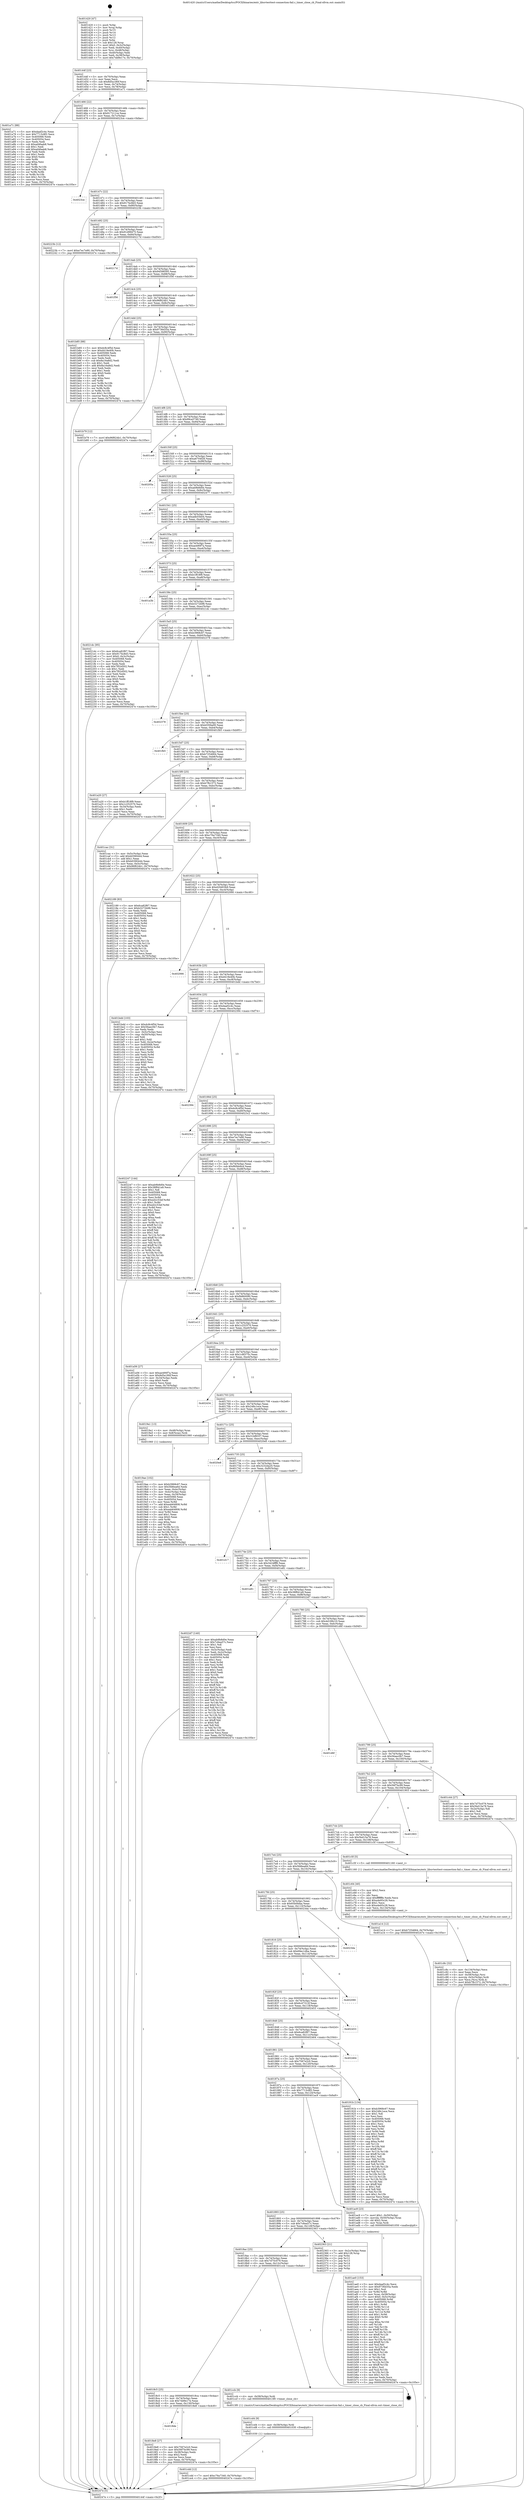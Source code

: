 digraph "0x401420" {
  label = "0x401420 (/mnt/c/Users/mathe/Desktop/tcc/POCII/binaries/extr_libuvtesttest-connection-fail.c_timer_close_cb_Final-ollvm.out::main(0))"
  labelloc = "t"
  node[shape=record]

  Entry [label="",width=0.3,height=0.3,shape=circle,fillcolor=black,style=filled]
  "0x40144f" [label="{
     0x40144f [23]\l
     | [instrs]\l
     &nbsp;&nbsp;0x40144f \<+3\>: mov -0x70(%rbp),%eax\l
     &nbsp;&nbsp;0x401452 \<+2\>: mov %eax,%ecx\l
     &nbsp;&nbsp;0x401454 \<+6\>: sub $0x8d5a180f,%ecx\l
     &nbsp;&nbsp;0x40145a \<+3\>: mov %eax,-0x74(%rbp)\l
     &nbsp;&nbsp;0x40145d \<+3\>: mov %ecx,-0x78(%rbp)\l
     &nbsp;&nbsp;0x401460 \<+6\>: je 0000000000401a71 \<main+0x651\>\l
  }"]
  "0x401a71" [label="{
     0x401a71 [88]\l
     | [instrs]\l
     &nbsp;&nbsp;0x401a71 \<+5\>: mov $0xdaaf2c4c,%eax\l
     &nbsp;&nbsp;0x401a76 \<+5\>: mov $0x7713c8f2,%ecx\l
     &nbsp;&nbsp;0x401a7b \<+7\>: mov 0x405068,%edx\l
     &nbsp;&nbsp;0x401a82 \<+7\>: mov 0x405054,%esi\l
     &nbsp;&nbsp;0x401a89 \<+2\>: mov %edx,%edi\l
     &nbsp;&nbsp;0x401a8b \<+6\>: sub $0xad4faab8,%edi\l
     &nbsp;&nbsp;0x401a91 \<+3\>: sub $0x1,%edi\l
     &nbsp;&nbsp;0x401a94 \<+6\>: add $0xad4faab8,%edi\l
     &nbsp;&nbsp;0x401a9a \<+3\>: imul %edi,%edx\l
     &nbsp;&nbsp;0x401a9d \<+3\>: and $0x1,%edx\l
     &nbsp;&nbsp;0x401aa0 \<+3\>: cmp $0x0,%edx\l
     &nbsp;&nbsp;0x401aa3 \<+4\>: sete %r8b\l
     &nbsp;&nbsp;0x401aa7 \<+3\>: cmp $0xa,%esi\l
     &nbsp;&nbsp;0x401aaa \<+4\>: setl %r9b\l
     &nbsp;&nbsp;0x401aae \<+3\>: mov %r8b,%r10b\l
     &nbsp;&nbsp;0x401ab1 \<+3\>: and %r9b,%r10b\l
     &nbsp;&nbsp;0x401ab4 \<+3\>: xor %r9b,%r8b\l
     &nbsp;&nbsp;0x401ab7 \<+3\>: or %r8b,%r10b\l
     &nbsp;&nbsp;0x401aba \<+4\>: test $0x1,%r10b\l
     &nbsp;&nbsp;0x401abe \<+3\>: cmovne %ecx,%eax\l
     &nbsp;&nbsp;0x401ac1 \<+3\>: mov %eax,-0x70(%rbp)\l
     &nbsp;&nbsp;0x401ac4 \<+5\>: jmp 000000000040247e \<main+0x105e\>\l
  }"]
  "0x401466" [label="{
     0x401466 [22]\l
     | [instrs]\l
     &nbsp;&nbsp;0x401466 \<+5\>: jmp 000000000040146b \<main+0x4b\>\l
     &nbsp;&nbsp;0x40146b \<+3\>: mov -0x74(%rbp),%eax\l
     &nbsp;&nbsp;0x40146e \<+5\>: sub $0x917211ce,%eax\l
     &nbsp;&nbsp;0x401473 \<+3\>: mov %eax,-0x7c(%rbp)\l
     &nbsp;&nbsp;0x401476 \<+6\>: je 00000000004023ce \<main+0xfae\>\l
  }"]
  Exit [label="",width=0.3,height=0.3,shape=circle,fillcolor=black,style=filled,peripheries=2]
  "0x4023ce" [label="{
     0x4023ce\l
  }", style=dashed]
  "0x40147c" [label="{
     0x40147c [22]\l
     | [instrs]\l
     &nbsp;&nbsp;0x40147c \<+5\>: jmp 0000000000401481 \<main+0x61\>\l
     &nbsp;&nbsp;0x401481 \<+3\>: mov -0x74(%rbp),%eax\l
     &nbsp;&nbsp;0x401484 \<+5\>: sub $0x917bc8d3,%eax\l
     &nbsp;&nbsp;0x401489 \<+3\>: mov %eax,-0x80(%rbp)\l
     &nbsp;&nbsp;0x40148c \<+6\>: je 000000000040223b \<main+0xe1b\>\l
  }"]
  "0x401cdd" [label="{
     0x401cdd [12]\l
     | [instrs]\l
     &nbsp;&nbsp;0x401cdd \<+7\>: movl $0xc76a7340,-0x70(%rbp)\l
     &nbsp;&nbsp;0x401ce4 \<+5\>: jmp 000000000040247e \<main+0x105e\>\l
  }"]
  "0x40223b" [label="{
     0x40223b [12]\l
     | [instrs]\l
     &nbsp;&nbsp;0x40223b \<+7\>: movl $0xe7ec7e90,-0x70(%rbp)\l
     &nbsp;&nbsp;0x402242 \<+5\>: jmp 000000000040247e \<main+0x105e\>\l
  }"]
  "0x401492" [label="{
     0x401492 [25]\l
     | [instrs]\l
     &nbsp;&nbsp;0x401492 \<+5\>: jmp 0000000000401497 \<main+0x77\>\l
     &nbsp;&nbsp;0x401497 \<+3\>: mov -0x74(%rbp),%eax\l
     &nbsp;&nbsp;0x40149a \<+5\>: sub $0x91d99475,%eax\l
     &nbsp;&nbsp;0x40149f \<+6\>: mov %eax,-0x84(%rbp)\l
     &nbsp;&nbsp;0x4014a5 \<+6\>: je 000000000040217d \<main+0xd5d\>\l
  }"]
  "0x401cd4" [label="{
     0x401cd4 [9]\l
     | [instrs]\l
     &nbsp;&nbsp;0x401cd4 \<+4\>: mov -0x58(%rbp),%rdi\l
     &nbsp;&nbsp;0x401cd8 \<+5\>: call 0000000000401030 \<free@plt\>\l
     | [calls]\l
     &nbsp;&nbsp;0x401030 \{1\} (unknown)\l
  }"]
  "0x40217d" [label="{
     0x40217d\l
  }", style=dashed]
  "0x4014ab" [label="{
     0x4014ab [25]\l
     | [instrs]\l
     &nbsp;&nbsp;0x4014ab \<+5\>: jmp 00000000004014b0 \<main+0x90\>\l
     &nbsp;&nbsp;0x4014b0 \<+3\>: mov -0x74(%rbp),%eax\l
     &nbsp;&nbsp;0x4014b3 \<+5\>: sub $0x94598595,%eax\l
     &nbsp;&nbsp;0x4014b8 \<+6\>: mov %eax,-0x88(%rbp)\l
     &nbsp;&nbsp;0x4014be \<+6\>: je 0000000000401f56 \<main+0xb36\>\l
  }"]
  "0x401c8c" [label="{
     0x401c8c [32]\l
     | [instrs]\l
     &nbsp;&nbsp;0x401c8c \<+6\>: mov -0x134(%rbp),%ecx\l
     &nbsp;&nbsp;0x401c92 \<+3\>: imul %eax,%ecx\l
     &nbsp;&nbsp;0x401c95 \<+4\>: mov -0x58(%rbp),%rsi\l
     &nbsp;&nbsp;0x401c99 \<+4\>: movslq -0x5c(%rbp),%rdi\l
     &nbsp;&nbsp;0x401c9d \<+3\>: mov %ecx,(%rsi,%rdi,4)\l
     &nbsp;&nbsp;0x401ca0 \<+7\>: movl $0xb7fb1572,-0x70(%rbp)\l
     &nbsp;&nbsp;0x401ca7 \<+5\>: jmp 000000000040247e \<main+0x105e\>\l
  }"]
  "0x401f56" [label="{
     0x401f56\l
  }", style=dashed]
  "0x4014c4" [label="{
     0x4014c4 [25]\l
     | [instrs]\l
     &nbsp;&nbsp;0x4014c4 \<+5\>: jmp 00000000004014c9 \<main+0xa9\>\l
     &nbsp;&nbsp;0x4014c9 \<+3\>: mov -0x74(%rbp),%eax\l
     &nbsp;&nbsp;0x4014cc \<+5\>: sub $0x96f624b1,%eax\l
     &nbsp;&nbsp;0x4014d1 \<+6\>: mov %eax,-0x8c(%rbp)\l
     &nbsp;&nbsp;0x4014d7 \<+6\>: je 0000000000401b85 \<main+0x765\>\l
  }"]
  "0x401c64" [label="{
     0x401c64 [40]\l
     | [instrs]\l
     &nbsp;&nbsp;0x401c64 \<+5\>: mov $0x2,%ecx\l
     &nbsp;&nbsp;0x401c69 \<+1\>: cltd\l
     &nbsp;&nbsp;0x401c6a \<+2\>: idiv %ecx\l
     &nbsp;&nbsp;0x401c6c \<+6\>: imul $0xfffffffe,%edx,%ecx\l
     &nbsp;&nbsp;0x401c72 \<+6\>: add $0xa4e93c28,%ecx\l
     &nbsp;&nbsp;0x401c78 \<+3\>: add $0x1,%ecx\l
     &nbsp;&nbsp;0x401c7b \<+6\>: sub $0xa4e93c28,%ecx\l
     &nbsp;&nbsp;0x401c81 \<+6\>: mov %ecx,-0x134(%rbp)\l
     &nbsp;&nbsp;0x401c87 \<+5\>: call 0000000000401160 \<next_i\>\l
     | [calls]\l
     &nbsp;&nbsp;0x401160 \{1\} (/mnt/c/Users/mathe/Desktop/tcc/POCII/binaries/extr_libuvtesttest-connection-fail.c_timer_close_cb_Final-ollvm.out::next_i)\l
  }"]
  "0x401b85" [label="{
     0x401b85 [88]\l
     | [instrs]\l
     &nbsp;&nbsp;0x401b85 \<+5\>: mov $0xdc8c4f5d,%eax\l
     &nbsp;&nbsp;0x401b8a \<+5\>: mov $0xd419e40b,%ecx\l
     &nbsp;&nbsp;0x401b8f \<+7\>: mov 0x405068,%edx\l
     &nbsp;&nbsp;0x401b96 \<+7\>: mov 0x405054,%esi\l
     &nbsp;&nbsp;0x401b9d \<+2\>: mov %edx,%edi\l
     &nbsp;&nbsp;0x401b9f \<+6\>: sub $0x8a16a8d2,%edi\l
     &nbsp;&nbsp;0x401ba5 \<+3\>: sub $0x1,%edi\l
     &nbsp;&nbsp;0x401ba8 \<+6\>: add $0x8a16a8d2,%edi\l
     &nbsp;&nbsp;0x401bae \<+3\>: imul %edi,%edx\l
     &nbsp;&nbsp;0x401bb1 \<+3\>: and $0x1,%edx\l
     &nbsp;&nbsp;0x401bb4 \<+3\>: cmp $0x0,%edx\l
     &nbsp;&nbsp;0x401bb7 \<+4\>: sete %r8b\l
     &nbsp;&nbsp;0x401bbb \<+3\>: cmp $0xa,%esi\l
     &nbsp;&nbsp;0x401bbe \<+4\>: setl %r9b\l
     &nbsp;&nbsp;0x401bc2 \<+3\>: mov %r8b,%r10b\l
     &nbsp;&nbsp;0x401bc5 \<+3\>: and %r9b,%r10b\l
     &nbsp;&nbsp;0x401bc8 \<+3\>: xor %r9b,%r8b\l
     &nbsp;&nbsp;0x401bcb \<+3\>: or %r8b,%r10b\l
     &nbsp;&nbsp;0x401bce \<+4\>: test $0x1,%r10b\l
     &nbsp;&nbsp;0x401bd2 \<+3\>: cmovne %ecx,%eax\l
     &nbsp;&nbsp;0x401bd5 \<+3\>: mov %eax,-0x70(%rbp)\l
     &nbsp;&nbsp;0x401bd8 \<+5\>: jmp 000000000040247e \<main+0x105e\>\l
  }"]
  "0x4014dd" [label="{
     0x4014dd [25]\l
     | [instrs]\l
     &nbsp;&nbsp;0x4014dd \<+5\>: jmp 00000000004014e2 \<main+0xc2\>\l
     &nbsp;&nbsp;0x4014e2 \<+3\>: mov -0x74(%rbp),%eax\l
     &nbsp;&nbsp;0x4014e5 \<+5\>: sub $0x9736d35a,%eax\l
     &nbsp;&nbsp;0x4014ea \<+6\>: mov %eax,-0x90(%rbp)\l
     &nbsp;&nbsp;0x4014f0 \<+6\>: je 0000000000401b79 \<main+0x759\>\l
  }"]
  "0x401ae0" [label="{
     0x401ae0 [153]\l
     | [instrs]\l
     &nbsp;&nbsp;0x401ae0 \<+5\>: mov $0xdaaf2c4c,%ecx\l
     &nbsp;&nbsp;0x401ae5 \<+5\>: mov $0x9736d35a,%edx\l
     &nbsp;&nbsp;0x401aea \<+3\>: mov $0x1,%sil\l
     &nbsp;&nbsp;0x401aed \<+3\>: xor %r8d,%r8d\l
     &nbsp;&nbsp;0x401af0 \<+4\>: mov %rax,-0x58(%rbp)\l
     &nbsp;&nbsp;0x401af4 \<+7\>: movl $0x0,-0x5c(%rbp)\l
     &nbsp;&nbsp;0x401afb \<+8\>: mov 0x405068,%r9d\l
     &nbsp;&nbsp;0x401b03 \<+8\>: mov 0x405054,%r10d\l
     &nbsp;&nbsp;0x401b0b \<+4\>: sub $0x1,%r8d\l
     &nbsp;&nbsp;0x401b0f \<+3\>: mov %r9d,%r11d\l
     &nbsp;&nbsp;0x401b12 \<+3\>: add %r8d,%r11d\l
     &nbsp;&nbsp;0x401b15 \<+4\>: imul %r11d,%r9d\l
     &nbsp;&nbsp;0x401b19 \<+4\>: and $0x1,%r9d\l
     &nbsp;&nbsp;0x401b1d \<+4\>: cmp $0x0,%r9d\l
     &nbsp;&nbsp;0x401b21 \<+3\>: sete %bl\l
     &nbsp;&nbsp;0x401b24 \<+4\>: cmp $0xa,%r10d\l
     &nbsp;&nbsp;0x401b28 \<+4\>: setl %r14b\l
     &nbsp;&nbsp;0x401b2c \<+3\>: mov %bl,%r15b\l
     &nbsp;&nbsp;0x401b2f \<+4\>: xor $0xff,%r15b\l
     &nbsp;&nbsp;0x401b33 \<+3\>: mov %r14b,%r12b\l
     &nbsp;&nbsp;0x401b36 \<+4\>: xor $0xff,%r12b\l
     &nbsp;&nbsp;0x401b3a \<+4\>: xor $0x1,%sil\l
     &nbsp;&nbsp;0x401b3e \<+3\>: mov %r15b,%r13b\l
     &nbsp;&nbsp;0x401b41 \<+4\>: and $0xff,%r13b\l
     &nbsp;&nbsp;0x401b45 \<+3\>: and %sil,%bl\l
     &nbsp;&nbsp;0x401b48 \<+3\>: mov %r12b,%al\l
     &nbsp;&nbsp;0x401b4b \<+2\>: and $0xff,%al\l
     &nbsp;&nbsp;0x401b4d \<+3\>: and %sil,%r14b\l
     &nbsp;&nbsp;0x401b50 \<+3\>: or %bl,%r13b\l
     &nbsp;&nbsp;0x401b53 \<+3\>: or %r14b,%al\l
     &nbsp;&nbsp;0x401b56 \<+3\>: xor %al,%r13b\l
     &nbsp;&nbsp;0x401b59 \<+3\>: or %r12b,%r15b\l
     &nbsp;&nbsp;0x401b5c \<+4\>: xor $0xff,%r15b\l
     &nbsp;&nbsp;0x401b60 \<+4\>: or $0x1,%sil\l
     &nbsp;&nbsp;0x401b64 \<+3\>: and %sil,%r15b\l
     &nbsp;&nbsp;0x401b67 \<+3\>: or %r15b,%r13b\l
     &nbsp;&nbsp;0x401b6a \<+4\>: test $0x1,%r13b\l
     &nbsp;&nbsp;0x401b6e \<+3\>: cmovne %edx,%ecx\l
     &nbsp;&nbsp;0x401b71 \<+3\>: mov %ecx,-0x70(%rbp)\l
     &nbsp;&nbsp;0x401b74 \<+5\>: jmp 000000000040247e \<main+0x105e\>\l
  }"]
  "0x401b79" [label="{
     0x401b79 [12]\l
     | [instrs]\l
     &nbsp;&nbsp;0x401b79 \<+7\>: movl $0x96f624b1,-0x70(%rbp)\l
     &nbsp;&nbsp;0x401b80 \<+5\>: jmp 000000000040247e \<main+0x105e\>\l
  }"]
  "0x4014f6" [label="{
     0x4014f6 [25]\l
     | [instrs]\l
     &nbsp;&nbsp;0x4014f6 \<+5\>: jmp 00000000004014fb \<main+0xdb\>\l
     &nbsp;&nbsp;0x4014fb \<+3\>: mov -0x74(%rbp),%eax\l
     &nbsp;&nbsp;0x4014fe \<+5\>: sub $0x99ca5749,%eax\l
     &nbsp;&nbsp;0x401503 \<+6\>: mov %eax,-0x94(%rbp)\l
     &nbsp;&nbsp;0x401509 \<+6\>: je 0000000000401ce9 \<main+0x8c9\>\l
  }"]
  "0x4019ae" [label="{
     0x4019ae [102]\l
     | [instrs]\l
     &nbsp;&nbsp;0x4019ae \<+5\>: mov $0xb3968c67,%ecx\l
     &nbsp;&nbsp;0x4019b3 \<+5\>: mov $0x5fd6ea6d,%edx\l
     &nbsp;&nbsp;0x4019b8 \<+3\>: mov %eax,-0x4c(%rbp)\l
     &nbsp;&nbsp;0x4019bb \<+3\>: mov -0x4c(%rbp),%eax\l
     &nbsp;&nbsp;0x4019be \<+3\>: mov %eax,-0x34(%rbp)\l
     &nbsp;&nbsp;0x4019c1 \<+7\>: mov 0x405068,%eax\l
     &nbsp;&nbsp;0x4019c8 \<+7\>: mov 0x405054,%esi\l
     &nbsp;&nbsp;0x4019cf \<+3\>: mov %eax,%r8d\l
     &nbsp;&nbsp;0x4019d2 \<+7\>: add $0xeab64808,%r8d\l
     &nbsp;&nbsp;0x4019d9 \<+4\>: sub $0x1,%r8d\l
     &nbsp;&nbsp;0x4019dd \<+7\>: sub $0xeab64808,%r8d\l
     &nbsp;&nbsp;0x4019e4 \<+4\>: imul %r8d,%eax\l
     &nbsp;&nbsp;0x4019e8 \<+3\>: and $0x1,%eax\l
     &nbsp;&nbsp;0x4019eb \<+3\>: cmp $0x0,%eax\l
     &nbsp;&nbsp;0x4019ee \<+4\>: sete %r9b\l
     &nbsp;&nbsp;0x4019f2 \<+3\>: cmp $0xa,%esi\l
     &nbsp;&nbsp;0x4019f5 \<+4\>: setl %r10b\l
     &nbsp;&nbsp;0x4019f9 \<+3\>: mov %r9b,%r11b\l
     &nbsp;&nbsp;0x4019fc \<+3\>: and %r10b,%r11b\l
     &nbsp;&nbsp;0x4019ff \<+3\>: xor %r10b,%r9b\l
     &nbsp;&nbsp;0x401a02 \<+3\>: or %r9b,%r11b\l
     &nbsp;&nbsp;0x401a05 \<+4\>: test $0x1,%r11b\l
     &nbsp;&nbsp;0x401a09 \<+3\>: cmovne %edx,%ecx\l
     &nbsp;&nbsp;0x401a0c \<+3\>: mov %ecx,-0x70(%rbp)\l
     &nbsp;&nbsp;0x401a0f \<+5\>: jmp 000000000040247e \<main+0x105e\>\l
  }"]
  "0x401ce9" [label="{
     0x401ce9\l
  }", style=dashed]
  "0x40150f" [label="{
     0x40150f [25]\l
     | [instrs]\l
     &nbsp;&nbsp;0x40150f \<+5\>: jmp 0000000000401514 \<main+0xf4\>\l
     &nbsp;&nbsp;0x401514 \<+3\>: mov -0x74(%rbp),%eax\l
     &nbsp;&nbsp;0x401517 \<+5\>: sub $0xa6704f26,%eax\l
     &nbsp;&nbsp;0x40151c \<+6\>: mov %eax,-0x98(%rbp)\l
     &nbsp;&nbsp;0x401522 \<+6\>: je 000000000040205a \<main+0xc3a\>\l
  }"]
  "0x401420" [label="{
     0x401420 [47]\l
     | [instrs]\l
     &nbsp;&nbsp;0x401420 \<+1\>: push %rbp\l
     &nbsp;&nbsp;0x401421 \<+3\>: mov %rsp,%rbp\l
     &nbsp;&nbsp;0x401424 \<+2\>: push %r15\l
     &nbsp;&nbsp;0x401426 \<+2\>: push %r14\l
     &nbsp;&nbsp;0x401428 \<+2\>: push %r13\l
     &nbsp;&nbsp;0x40142a \<+2\>: push %r12\l
     &nbsp;&nbsp;0x40142c \<+1\>: push %rbx\l
     &nbsp;&nbsp;0x40142d \<+7\>: sub $0x128,%rsp\l
     &nbsp;&nbsp;0x401434 \<+7\>: movl $0x0,-0x3c(%rbp)\l
     &nbsp;&nbsp;0x40143b \<+3\>: mov %edi,-0x40(%rbp)\l
     &nbsp;&nbsp;0x40143e \<+4\>: mov %rsi,-0x48(%rbp)\l
     &nbsp;&nbsp;0x401442 \<+3\>: mov -0x40(%rbp),%edi\l
     &nbsp;&nbsp;0x401445 \<+3\>: mov %edi,-0x38(%rbp)\l
     &nbsp;&nbsp;0x401448 \<+7\>: movl $0x7dd9e17e,-0x70(%rbp)\l
  }"]
  "0x40205a" [label="{
     0x40205a\l
  }", style=dashed]
  "0x401528" [label="{
     0x401528 [25]\l
     | [instrs]\l
     &nbsp;&nbsp;0x401528 \<+5\>: jmp 000000000040152d \<main+0x10d\>\l
     &nbsp;&nbsp;0x40152d \<+3\>: mov -0x74(%rbp),%eax\l
     &nbsp;&nbsp;0x401530 \<+5\>: sub $0xab9b8d0e,%eax\l
     &nbsp;&nbsp;0x401535 \<+6\>: mov %eax,-0x9c(%rbp)\l
     &nbsp;&nbsp;0x40153b \<+6\>: je 0000000000402477 \<main+0x1057\>\l
  }"]
  "0x40247e" [label="{
     0x40247e [5]\l
     | [instrs]\l
     &nbsp;&nbsp;0x40247e \<+5\>: jmp 000000000040144f \<main+0x2f\>\l
  }"]
  "0x402477" [label="{
     0x402477\l
  }", style=dashed]
  "0x401541" [label="{
     0x401541 [25]\l
     | [instrs]\l
     &nbsp;&nbsp;0x401541 \<+5\>: jmp 0000000000401546 \<main+0x126\>\l
     &nbsp;&nbsp;0x401546 \<+3\>: mov -0x74(%rbp),%eax\l
     &nbsp;&nbsp;0x401549 \<+5\>: sub $0xadb55b04,%eax\l
     &nbsp;&nbsp;0x40154e \<+6\>: mov %eax,-0xa0(%rbp)\l
     &nbsp;&nbsp;0x401554 \<+6\>: je 0000000000401f62 \<main+0xb42\>\l
  }"]
  "0x4018de" [label="{
     0x4018de\l
  }", style=dashed]
  "0x401f62" [label="{
     0x401f62\l
  }", style=dashed]
  "0x40155a" [label="{
     0x40155a [25]\l
     | [instrs]\l
     &nbsp;&nbsp;0x40155a \<+5\>: jmp 000000000040155f \<main+0x13f\>\l
     &nbsp;&nbsp;0x40155f \<+3\>: mov -0x74(%rbp),%eax\l
     &nbsp;&nbsp;0x401562 \<+5\>: sub $0xae490f7a,%eax\l
     &nbsp;&nbsp;0x401567 \<+6\>: mov %eax,-0xa4(%rbp)\l
     &nbsp;&nbsp;0x40156d \<+6\>: je 0000000000402084 \<main+0xc64\>\l
  }"]
  "0x4018e8" [label="{
     0x4018e8 [27]\l
     | [instrs]\l
     &nbsp;&nbsp;0x4018e8 \<+5\>: mov $0x7567e2c0,%eax\l
     &nbsp;&nbsp;0x4018ed \<+5\>: mov $0x56f7bc99,%ecx\l
     &nbsp;&nbsp;0x4018f2 \<+3\>: mov -0x38(%rbp),%edx\l
     &nbsp;&nbsp;0x4018f5 \<+3\>: cmp $0x2,%edx\l
     &nbsp;&nbsp;0x4018f8 \<+3\>: cmovne %ecx,%eax\l
     &nbsp;&nbsp;0x4018fb \<+3\>: mov %eax,-0x70(%rbp)\l
     &nbsp;&nbsp;0x4018fe \<+5\>: jmp 000000000040247e \<main+0x105e\>\l
  }"]
  "0x402084" [label="{
     0x402084\l
  }", style=dashed]
  "0x401573" [label="{
     0x401573 [25]\l
     | [instrs]\l
     &nbsp;&nbsp;0x401573 \<+5\>: jmp 0000000000401578 \<main+0x158\>\l
     &nbsp;&nbsp;0x401578 \<+3\>: mov -0x74(%rbp),%eax\l
     &nbsp;&nbsp;0x40157b \<+5\>: sub $0xb1ff18f9,%eax\l
     &nbsp;&nbsp;0x401580 \<+6\>: mov %eax,-0xa8(%rbp)\l
     &nbsp;&nbsp;0x401586 \<+6\>: je 0000000000401a3b \<main+0x61b\>\l
  }"]
  "0x4018c5" [label="{
     0x4018c5 [25]\l
     | [instrs]\l
     &nbsp;&nbsp;0x4018c5 \<+5\>: jmp 00000000004018ca \<main+0x4aa\>\l
     &nbsp;&nbsp;0x4018ca \<+3\>: mov -0x74(%rbp),%eax\l
     &nbsp;&nbsp;0x4018cd \<+5\>: sub $0x7dd9e17e,%eax\l
     &nbsp;&nbsp;0x4018d2 \<+6\>: mov %eax,-0x130(%rbp)\l
     &nbsp;&nbsp;0x4018d8 \<+6\>: je 00000000004018e8 \<main+0x4c8\>\l
  }"]
  "0x401a3b" [label="{
     0x401a3b\l
  }", style=dashed]
  "0x40158c" [label="{
     0x40158c [25]\l
     | [instrs]\l
     &nbsp;&nbsp;0x40158c \<+5\>: jmp 0000000000401591 \<main+0x171\>\l
     &nbsp;&nbsp;0x401591 \<+3\>: mov -0x74(%rbp),%eax\l
     &nbsp;&nbsp;0x401594 \<+5\>: sub $0xb3272b98,%eax\l
     &nbsp;&nbsp;0x401599 \<+6\>: mov %eax,-0xac(%rbp)\l
     &nbsp;&nbsp;0x40159f \<+6\>: je 00000000004021dc \<main+0xdbc\>\l
  }"]
  "0x401ccb" [label="{
     0x401ccb [9]\l
     | [instrs]\l
     &nbsp;&nbsp;0x401ccb \<+4\>: mov -0x58(%rbp),%rdi\l
     &nbsp;&nbsp;0x401ccf \<+5\>: call 00000000004013f0 \<timer_close_cb\>\l
     | [calls]\l
     &nbsp;&nbsp;0x4013f0 \{1\} (/mnt/c/Users/mathe/Desktop/tcc/POCII/binaries/extr_libuvtesttest-connection-fail.c_timer_close_cb_Final-ollvm.out::timer_close_cb)\l
  }"]
  "0x4021dc" [label="{
     0x4021dc [95]\l
     | [instrs]\l
     &nbsp;&nbsp;0x4021dc \<+5\>: mov $0x6ca82f67,%eax\l
     &nbsp;&nbsp;0x4021e1 \<+5\>: mov $0x917bc8d3,%ecx\l
     &nbsp;&nbsp;0x4021e6 \<+7\>: movl $0x0,-0x3c(%rbp)\l
     &nbsp;&nbsp;0x4021ed \<+7\>: mov 0x405068,%edx\l
     &nbsp;&nbsp;0x4021f4 \<+7\>: mov 0x405054,%esi\l
     &nbsp;&nbsp;0x4021fb \<+2\>: mov %edx,%edi\l
     &nbsp;&nbsp;0x4021fd \<+6\>: add $0x7f02d502,%edi\l
     &nbsp;&nbsp;0x402203 \<+3\>: sub $0x1,%edi\l
     &nbsp;&nbsp;0x402206 \<+6\>: sub $0x7f02d502,%edi\l
     &nbsp;&nbsp;0x40220c \<+3\>: imul %edi,%edx\l
     &nbsp;&nbsp;0x40220f \<+3\>: and $0x1,%edx\l
     &nbsp;&nbsp;0x402212 \<+3\>: cmp $0x0,%edx\l
     &nbsp;&nbsp;0x402215 \<+4\>: sete %r8b\l
     &nbsp;&nbsp;0x402219 \<+3\>: cmp $0xa,%esi\l
     &nbsp;&nbsp;0x40221c \<+4\>: setl %r9b\l
     &nbsp;&nbsp;0x402220 \<+3\>: mov %r8b,%r10b\l
     &nbsp;&nbsp;0x402223 \<+3\>: and %r9b,%r10b\l
     &nbsp;&nbsp;0x402226 \<+3\>: xor %r9b,%r8b\l
     &nbsp;&nbsp;0x402229 \<+3\>: or %r8b,%r10b\l
     &nbsp;&nbsp;0x40222c \<+4\>: test $0x1,%r10b\l
     &nbsp;&nbsp;0x402230 \<+3\>: cmovne %ecx,%eax\l
     &nbsp;&nbsp;0x402233 \<+3\>: mov %eax,-0x70(%rbp)\l
     &nbsp;&nbsp;0x402236 \<+5\>: jmp 000000000040247e \<main+0x105e\>\l
  }"]
  "0x4015a5" [label="{
     0x4015a5 [25]\l
     | [instrs]\l
     &nbsp;&nbsp;0x4015a5 \<+5\>: jmp 00000000004015aa \<main+0x18a\>\l
     &nbsp;&nbsp;0x4015aa \<+3\>: mov -0x74(%rbp),%eax\l
     &nbsp;&nbsp;0x4015ad \<+5\>: sub $0xb3968c67,%eax\l
     &nbsp;&nbsp;0x4015b2 \<+6\>: mov %eax,-0xb0(%rbp)\l
     &nbsp;&nbsp;0x4015b8 \<+6\>: je 0000000000402378 \<main+0xf58\>\l
  }"]
  "0x4018ac" [label="{
     0x4018ac [25]\l
     | [instrs]\l
     &nbsp;&nbsp;0x4018ac \<+5\>: jmp 00000000004018b1 \<main+0x491\>\l
     &nbsp;&nbsp;0x4018b1 \<+3\>: mov -0x74(%rbp),%eax\l
     &nbsp;&nbsp;0x4018b4 \<+5\>: sub $0x7d75c079,%eax\l
     &nbsp;&nbsp;0x4018b9 \<+6\>: mov %eax,-0x12c(%rbp)\l
     &nbsp;&nbsp;0x4018bf \<+6\>: je 0000000000401ccb \<main+0x8ab\>\l
  }"]
  "0x402378" [label="{
     0x402378\l
  }", style=dashed]
  "0x4015be" [label="{
     0x4015be [25]\l
     | [instrs]\l
     &nbsp;&nbsp;0x4015be \<+5\>: jmp 00000000004015c3 \<main+0x1a3\>\l
     &nbsp;&nbsp;0x4015c3 \<+3\>: mov -0x74(%rbp),%eax\l
     &nbsp;&nbsp;0x4015c6 \<+5\>: sub $0xb55f4a00,%eax\l
     &nbsp;&nbsp;0x4015cb \<+6\>: mov %eax,-0xb4(%rbp)\l
     &nbsp;&nbsp;0x4015d1 \<+6\>: je 0000000000401fb5 \<main+0xb95\>\l
  }"]
  "0x402363" [label="{
     0x402363 [21]\l
     | [instrs]\l
     &nbsp;&nbsp;0x402363 \<+3\>: mov -0x2c(%rbp),%eax\l
     &nbsp;&nbsp;0x402366 \<+7\>: add $0x128,%rsp\l
     &nbsp;&nbsp;0x40236d \<+1\>: pop %rbx\l
     &nbsp;&nbsp;0x40236e \<+2\>: pop %r12\l
     &nbsp;&nbsp;0x402370 \<+2\>: pop %r13\l
     &nbsp;&nbsp;0x402372 \<+2\>: pop %r14\l
     &nbsp;&nbsp;0x402374 \<+2\>: pop %r15\l
     &nbsp;&nbsp;0x402376 \<+1\>: pop %rbp\l
     &nbsp;&nbsp;0x402377 \<+1\>: ret\l
  }"]
  "0x401fb5" [label="{
     0x401fb5\l
  }", style=dashed]
  "0x4015d7" [label="{
     0x4015d7 [25]\l
     | [instrs]\l
     &nbsp;&nbsp;0x4015d7 \<+5\>: jmp 00000000004015dc \<main+0x1bc\>\l
     &nbsp;&nbsp;0x4015dc \<+3\>: mov -0x74(%rbp),%eax\l
     &nbsp;&nbsp;0x4015df \<+5\>: sub $0xb7254664,%eax\l
     &nbsp;&nbsp;0x4015e4 \<+6\>: mov %eax,-0xb8(%rbp)\l
     &nbsp;&nbsp;0x4015ea \<+6\>: je 0000000000401a20 \<main+0x600\>\l
  }"]
  "0x401893" [label="{
     0x401893 [25]\l
     | [instrs]\l
     &nbsp;&nbsp;0x401893 \<+5\>: jmp 0000000000401898 \<main+0x478\>\l
     &nbsp;&nbsp;0x401898 \<+3\>: mov -0x74(%rbp),%eax\l
     &nbsp;&nbsp;0x40189b \<+5\>: sub $0x7c6ea57c,%eax\l
     &nbsp;&nbsp;0x4018a0 \<+6\>: mov %eax,-0x128(%rbp)\l
     &nbsp;&nbsp;0x4018a6 \<+6\>: je 0000000000402363 \<main+0xf43\>\l
  }"]
  "0x401a20" [label="{
     0x401a20 [27]\l
     | [instrs]\l
     &nbsp;&nbsp;0x401a20 \<+5\>: mov $0xb1ff18f9,%eax\l
     &nbsp;&nbsp;0x401a25 \<+5\>: mov $0x1c252570,%ecx\l
     &nbsp;&nbsp;0x401a2a \<+3\>: mov -0x34(%rbp),%edx\l
     &nbsp;&nbsp;0x401a2d \<+3\>: cmp $0x1,%edx\l
     &nbsp;&nbsp;0x401a30 \<+3\>: cmovl %ecx,%eax\l
     &nbsp;&nbsp;0x401a33 \<+3\>: mov %eax,-0x70(%rbp)\l
     &nbsp;&nbsp;0x401a36 \<+5\>: jmp 000000000040247e \<main+0x105e\>\l
  }"]
  "0x4015f0" [label="{
     0x4015f0 [25]\l
     | [instrs]\l
     &nbsp;&nbsp;0x4015f0 \<+5\>: jmp 00000000004015f5 \<main+0x1d5\>\l
     &nbsp;&nbsp;0x4015f5 \<+3\>: mov -0x74(%rbp),%eax\l
     &nbsp;&nbsp;0x4015f8 \<+5\>: sub $0xb7fb1572,%eax\l
     &nbsp;&nbsp;0x4015fd \<+6\>: mov %eax,-0xbc(%rbp)\l
     &nbsp;&nbsp;0x401603 \<+6\>: je 0000000000401cac \<main+0x88c\>\l
  }"]
  "0x401ac9" [label="{
     0x401ac9 [23]\l
     | [instrs]\l
     &nbsp;&nbsp;0x401ac9 \<+7\>: movl $0x1,-0x50(%rbp)\l
     &nbsp;&nbsp;0x401ad0 \<+4\>: movslq -0x50(%rbp),%rax\l
     &nbsp;&nbsp;0x401ad4 \<+4\>: shl $0x2,%rax\l
     &nbsp;&nbsp;0x401ad8 \<+3\>: mov %rax,%rdi\l
     &nbsp;&nbsp;0x401adb \<+5\>: call 0000000000401050 \<malloc@plt\>\l
     | [calls]\l
     &nbsp;&nbsp;0x401050 \{1\} (unknown)\l
  }"]
  "0x401cac" [label="{
     0x401cac [31]\l
     | [instrs]\l
     &nbsp;&nbsp;0x401cac \<+3\>: mov -0x5c(%rbp),%eax\l
     &nbsp;&nbsp;0x401caf \<+5\>: add $0xb0390444,%eax\l
     &nbsp;&nbsp;0x401cb4 \<+3\>: add $0x1,%eax\l
     &nbsp;&nbsp;0x401cb7 \<+5\>: sub $0xb0390444,%eax\l
     &nbsp;&nbsp;0x401cbc \<+3\>: mov %eax,-0x5c(%rbp)\l
     &nbsp;&nbsp;0x401cbf \<+7\>: movl $0x96f624b1,-0x70(%rbp)\l
     &nbsp;&nbsp;0x401cc6 \<+5\>: jmp 000000000040247e \<main+0x105e\>\l
  }"]
  "0x401609" [label="{
     0x401609 [25]\l
     | [instrs]\l
     &nbsp;&nbsp;0x401609 \<+5\>: jmp 000000000040160e \<main+0x1ee\>\l
     &nbsp;&nbsp;0x40160e \<+3\>: mov -0x74(%rbp),%eax\l
     &nbsp;&nbsp;0x401611 \<+5\>: sub $0xc76a7340,%eax\l
     &nbsp;&nbsp;0x401616 \<+6\>: mov %eax,-0xc0(%rbp)\l
     &nbsp;&nbsp;0x40161c \<+6\>: je 0000000000402189 \<main+0xd69\>\l
  }"]
  "0x40187a" [label="{
     0x40187a [25]\l
     | [instrs]\l
     &nbsp;&nbsp;0x40187a \<+5\>: jmp 000000000040187f \<main+0x45f\>\l
     &nbsp;&nbsp;0x40187f \<+3\>: mov -0x74(%rbp),%eax\l
     &nbsp;&nbsp;0x401882 \<+5\>: sub $0x7713c8f2,%eax\l
     &nbsp;&nbsp;0x401887 \<+6\>: mov %eax,-0x124(%rbp)\l
     &nbsp;&nbsp;0x40188d \<+6\>: je 0000000000401ac9 \<main+0x6a9\>\l
  }"]
  "0x402189" [label="{
     0x402189 [83]\l
     | [instrs]\l
     &nbsp;&nbsp;0x402189 \<+5\>: mov $0x6ca82f67,%eax\l
     &nbsp;&nbsp;0x40218e \<+5\>: mov $0xb3272b98,%ecx\l
     &nbsp;&nbsp;0x402193 \<+2\>: xor %edx,%edx\l
     &nbsp;&nbsp;0x402195 \<+7\>: mov 0x405068,%esi\l
     &nbsp;&nbsp;0x40219c \<+7\>: mov 0x405054,%edi\l
     &nbsp;&nbsp;0x4021a3 \<+3\>: sub $0x1,%edx\l
     &nbsp;&nbsp;0x4021a6 \<+3\>: mov %esi,%r8d\l
     &nbsp;&nbsp;0x4021a9 \<+3\>: add %edx,%r8d\l
     &nbsp;&nbsp;0x4021ac \<+4\>: imul %r8d,%esi\l
     &nbsp;&nbsp;0x4021b0 \<+3\>: and $0x1,%esi\l
     &nbsp;&nbsp;0x4021b3 \<+3\>: cmp $0x0,%esi\l
     &nbsp;&nbsp;0x4021b6 \<+4\>: sete %r9b\l
     &nbsp;&nbsp;0x4021ba \<+3\>: cmp $0xa,%edi\l
     &nbsp;&nbsp;0x4021bd \<+4\>: setl %r10b\l
     &nbsp;&nbsp;0x4021c1 \<+3\>: mov %r9b,%r11b\l
     &nbsp;&nbsp;0x4021c4 \<+3\>: and %r10b,%r11b\l
     &nbsp;&nbsp;0x4021c7 \<+3\>: xor %r10b,%r9b\l
     &nbsp;&nbsp;0x4021ca \<+3\>: or %r9b,%r11b\l
     &nbsp;&nbsp;0x4021cd \<+4\>: test $0x1,%r11b\l
     &nbsp;&nbsp;0x4021d1 \<+3\>: cmovne %ecx,%eax\l
     &nbsp;&nbsp;0x4021d4 \<+3\>: mov %eax,-0x70(%rbp)\l
     &nbsp;&nbsp;0x4021d7 \<+5\>: jmp 000000000040247e \<main+0x105e\>\l
  }"]
  "0x401622" [label="{
     0x401622 [25]\l
     | [instrs]\l
     &nbsp;&nbsp;0x401622 \<+5\>: jmp 0000000000401627 \<main+0x207\>\l
     &nbsp;&nbsp;0x401627 \<+3\>: mov -0x74(%rbp),%eax\l
     &nbsp;&nbsp;0x40162a \<+5\>: sub $0xd20d03b9,%eax\l
     &nbsp;&nbsp;0x40162f \<+6\>: mov %eax,-0xc4(%rbp)\l
     &nbsp;&nbsp;0x401635 \<+6\>: je 0000000000402066 \<main+0xc46\>\l
  }"]
  "0x40191b" [label="{
     0x40191b [134]\l
     | [instrs]\l
     &nbsp;&nbsp;0x40191b \<+5\>: mov $0xb3968c67,%eax\l
     &nbsp;&nbsp;0x401920 \<+5\>: mov $0x248c1ece,%ecx\l
     &nbsp;&nbsp;0x401925 \<+2\>: mov $0x1,%dl\l
     &nbsp;&nbsp;0x401927 \<+2\>: xor %esi,%esi\l
     &nbsp;&nbsp;0x401929 \<+7\>: mov 0x405068,%edi\l
     &nbsp;&nbsp;0x401930 \<+8\>: mov 0x405054,%r8d\l
     &nbsp;&nbsp;0x401938 \<+3\>: sub $0x1,%esi\l
     &nbsp;&nbsp;0x40193b \<+3\>: mov %edi,%r9d\l
     &nbsp;&nbsp;0x40193e \<+3\>: add %esi,%r9d\l
     &nbsp;&nbsp;0x401941 \<+4\>: imul %r9d,%edi\l
     &nbsp;&nbsp;0x401945 \<+3\>: and $0x1,%edi\l
     &nbsp;&nbsp;0x401948 \<+3\>: cmp $0x0,%edi\l
     &nbsp;&nbsp;0x40194b \<+4\>: sete %r10b\l
     &nbsp;&nbsp;0x40194f \<+4\>: cmp $0xa,%r8d\l
     &nbsp;&nbsp;0x401953 \<+4\>: setl %r11b\l
     &nbsp;&nbsp;0x401957 \<+3\>: mov %r10b,%bl\l
     &nbsp;&nbsp;0x40195a \<+3\>: xor $0xff,%bl\l
     &nbsp;&nbsp;0x40195d \<+3\>: mov %r11b,%r14b\l
     &nbsp;&nbsp;0x401960 \<+4\>: xor $0xff,%r14b\l
     &nbsp;&nbsp;0x401964 \<+3\>: xor $0x1,%dl\l
     &nbsp;&nbsp;0x401967 \<+3\>: mov %bl,%r15b\l
     &nbsp;&nbsp;0x40196a \<+4\>: and $0xff,%r15b\l
     &nbsp;&nbsp;0x40196e \<+3\>: and %dl,%r10b\l
     &nbsp;&nbsp;0x401971 \<+3\>: mov %r14b,%r12b\l
     &nbsp;&nbsp;0x401974 \<+4\>: and $0xff,%r12b\l
     &nbsp;&nbsp;0x401978 \<+3\>: and %dl,%r11b\l
     &nbsp;&nbsp;0x40197b \<+3\>: or %r10b,%r15b\l
     &nbsp;&nbsp;0x40197e \<+3\>: or %r11b,%r12b\l
     &nbsp;&nbsp;0x401981 \<+3\>: xor %r12b,%r15b\l
     &nbsp;&nbsp;0x401984 \<+3\>: or %r14b,%bl\l
     &nbsp;&nbsp;0x401987 \<+3\>: xor $0xff,%bl\l
     &nbsp;&nbsp;0x40198a \<+3\>: or $0x1,%dl\l
     &nbsp;&nbsp;0x40198d \<+2\>: and %dl,%bl\l
     &nbsp;&nbsp;0x40198f \<+3\>: or %bl,%r15b\l
     &nbsp;&nbsp;0x401992 \<+4\>: test $0x1,%r15b\l
     &nbsp;&nbsp;0x401996 \<+3\>: cmovne %ecx,%eax\l
     &nbsp;&nbsp;0x401999 \<+3\>: mov %eax,-0x70(%rbp)\l
     &nbsp;&nbsp;0x40199c \<+5\>: jmp 000000000040247e \<main+0x105e\>\l
  }"]
  "0x402066" [label="{
     0x402066\l
  }", style=dashed]
  "0x40163b" [label="{
     0x40163b [25]\l
     | [instrs]\l
     &nbsp;&nbsp;0x40163b \<+5\>: jmp 0000000000401640 \<main+0x220\>\l
     &nbsp;&nbsp;0x401640 \<+3\>: mov -0x74(%rbp),%eax\l
     &nbsp;&nbsp;0x401643 \<+5\>: sub $0xd419e40b,%eax\l
     &nbsp;&nbsp;0x401648 \<+6\>: mov %eax,-0xc8(%rbp)\l
     &nbsp;&nbsp;0x40164e \<+6\>: je 0000000000401bdd \<main+0x7bd\>\l
  }"]
  "0x401861" [label="{
     0x401861 [25]\l
     | [instrs]\l
     &nbsp;&nbsp;0x401861 \<+5\>: jmp 0000000000401866 \<main+0x446\>\l
     &nbsp;&nbsp;0x401866 \<+3\>: mov -0x74(%rbp),%eax\l
     &nbsp;&nbsp;0x401869 \<+5\>: sub $0x7567e2c0,%eax\l
     &nbsp;&nbsp;0x40186e \<+6\>: mov %eax,-0x120(%rbp)\l
     &nbsp;&nbsp;0x401874 \<+6\>: je 000000000040191b \<main+0x4fb\>\l
  }"]
  "0x401bdd" [label="{
     0x401bdd [103]\l
     | [instrs]\l
     &nbsp;&nbsp;0x401bdd \<+5\>: mov $0xdc8c4f5d,%eax\l
     &nbsp;&nbsp;0x401be2 \<+5\>: mov $0x56aec0b7,%ecx\l
     &nbsp;&nbsp;0x401be7 \<+2\>: xor %edx,%edx\l
     &nbsp;&nbsp;0x401be9 \<+3\>: mov -0x5c(%rbp),%esi\l
     &nbsp;&nbsp;0x401bec \<+3\>: cmp -0x50(%rbp),%esi\l
     &nbsp;&nbsp;0x401bef \<+4\>: setl %dil\l
     &nbsp;&nbsp;0x401bf3 \<+4\>: and $0x1,%dil\l
     &nbsp;&nbsp;0x401bf7 \<+4\>: mov %dil,-0x2e(%rbp)\l
     &nbsp;&nbsp;0x401bfb \<+7\>: mov 0x405068,%esi\l
     &nbsp;&nbsp;0x401c02 \<+8\>: mov 0x405054,%r8d\l
     &nbsp;&nbsp;0x401c0a \<+3\>: sub $0x1,%edx\l
     &nbsp;&nbsp;0x401c0d \<+3\>: mov %esi,%r9d\l
     &nbsp;&nbsp;0x401c10 \<+3\>: add %edx,%r9d\l
     &nbsp;&nbsp;0x401c13 \<+4\>: imul %r9d,%esi\l
     &nbsp;&nbsp;0x401c17 \<+3\>: and $0x1,%esi\l
     &nbsp;&nbsp;0x401c1a \<+3\>: cmp $0x0,%esi\l
     &nbsp;&nbsp;0x401c1d \<+4\>: sete %dil\l
     &nbsp;&nbsp;0x401c21 \<+4\>: cmp $0xa,%r8d\l
     &nbsp;&nbsp;0x401c25 \<+4\>: setl %r10b\l
     &nbsp;&nbsp;0x401c29 \<+3\>: mov %dil,%r11b\l
     &nbsp;&nbsp;0x401c2c \<+3\>: and %r10b,%r11b\l
     &nbsp;&nbsp;0x401c2f \<+3\>: xor %r10b,%dil\l
     &nbsp;&nbsp;0x401c32 \<+3\>: or %dil,%r11b\l
     &nbsp;&nbsp;0x401c35 \<+4\>: test $0x1,%r11b\l
     &nbsp;&nbsp;0x401c39 \<+3\>: cmovne %ecx,%eax\l
     &nbsp;&nbsp;0x401c3c \<+3\>: mov %eax,-0x70(%rbp)\l
     &nbsp;&nbsp;0x401c3f \<+5\>: jmp 000000000040247e \<main+0x105e\>\l
  }"]
  "0x401654" [label="{
     0x401654 [25]\l
     | [instrs]\l
     &nbsp;&nbsp;0x401654 \<+5\>: jmp 0000000000401659 \<main+0x239\>\l
     &nbsp;&nbsp;0x401659 \<+3\>: mov -0x74(%rbp),%eax\l
     &nbsp;&nbsp;0x40165c \<+5\>: sub $0xdaaf2c4c,%eax\l
     &nbsp;&nbsp;0x401661 \<+6\>: mov %eax,-0xcc(%rbp)\l
     &nbsp;&nbsp;0x401667 \<+6\>: je 0000000000402394 \<main+0xf74\>\l
  }"]
  "0x402464" [label="{
     0x402464\l
  }", style=dashed]
  "0x402394" [label="{
     0x402394\l
  }", style=dashed]
  "0x40166d" [label="{
     0x40166d [25]\l
     | [instrs]\l
     &nbsp;&nbsp;0x40166d \<+5\>: jmp 0000000000401672 \<main+0x252\>\l
     &nbsp;&nbsp;0x401672 \<+3\>: mov -0x74(%rbp),%eax\l
     &nbsp;&nbsp;0x401675 \<+5\>: sub $0xdc8c4f5d,%eax\l
     &nbsp;&nbsp;0x40167a \<+6\>: mov %eax,-0xd0(%rbp)\l
     &nbsp;&nbsp;0x401680 \<+6\>: je 00000000004023c2 \<main+0xfa2\>\l
  }"]
  "0x401848" [label="{
     0x401848 [25]\l
     | [instrs]\l
     &nbsp;&nbsp;0x401848 \<+5\>: jmp 000000000040184d \<main+0x42d\>\l
     &nbsp;&nbsp;0x40184d \<+3\>: mov -0x74(%rbp),%eax\l
     &nbsp;&nbsp;0x401850 \<+5\>: sub $0x6ca82f67,%eax\l
     &nbsp;&nbsp;0x401855 \<+6\>: mov %eax,-0x11c(%rbp)\l
     &nbsp;&nbsp;0x40185b \<+6\>: je 0000000000402464 \<main+0x1044\>\l
  }"]
  "0x4023c2" [label="{
     0x4023c2\l
  }", style=dashed]
  "0x401686" [label="{
     0x401686 [25]\l
     | [instrs]\l
     &nbsp;&nbsp;0x401686 \<+5\>: jmp 000000000040168b \<main+0x26b\>\l
     &nbsp;&nbsp;0x40168b \<+3\>: mov -0x74(%rbp),%eax\l
     &nbsp;&nbsp;0x40168e \<+5\>: sub $0xe7ec7e90,%eax\l
     &nbsp;&nbsp;0x401693 \<+6\>: mov %eax,-0xd4(%rbp)\l
     &nbsp;&nbsp;0x401699 \<+6\>: je 0000000000402247 \<main+0xe27\>\l
  }"]
  "0x402453" [label="{
     0x402453\l
  }", style=dashed]
  "0x402247" [label="{
     0x402247 [144]\l
     | [instrs]\l
     &nbsp;&nbsp;0x402247 \<+5\>: mov $0xab9b8d0e,%eax\l
     &nbsp;&nbsp;0x40224c \<+5\>: mov $0x38f841a9,%ecx\l
     &nbsp;&nbsp;0x402251 \<+2\>: mov $0x1,%dl\l
     &nbsp;&nbsp;0x402253 \<+7\>: mov 0x405068,%esi\l
     &nbsp;&nbsp;0x40225a \<+7\>: mov 0x405054,%edi\l
     &nbsp;&nbsp;0x402261 \<+3\>: mov %esi,%r8d\l
     &nbsp;&nbsp;0x402264 \<+7\>: add $0xed2c53ef,%r8d\l
     &nbsp;&nbsp;0x40226b \<+4\>: sub $0x1,%r8d\l
     &nbsp;&nbsp;0x40226f \<+7\>: sub $0xed2c53ef,%r8d\l
     &nbsp;&nbsp;0x402276 \<+4\>: imul %r8d,%esi\l
     &nbsp;&nbsp;0x40227a \<+3\>: and $0x1,%esi\l
     &nbsp;&nbsp;0x40227d \<+3\>: cmp $0x0,%esi\l
     &nbsp;&nbsp;0x402280 \<+4\>: sete %r9b\l
     &nbsp;&nbsp;0x402284 \<+3\>: cmp $0xa,%edi\l
     &nbsp;&nbsp;0x402287 \<+4\>: setl %r10b\l
     &nbsp;&nbsp;0x40228b \<+3\>: mov %r9b,%r11b\l
     &nbsp;&nbsp;0x40228e \<+4\>: xor $0xff,%r11b\l
     &nbsp;&nbsp;0x402292 \<+3\>: mov %r10b,%bl\l
     &nbsp;&nbsp;0x402295 \<+3\>: xor $0xff,%bl\l
     &nbsp;&nbsp;0x402298 \<+3\>: xor $0x1,%dl\l
     &nbsp;&nbsp;0x40229b \<+3\>: mov %r11b,%r14b\l
     &nbsp;&nbsp;0x40229e \<+4\>: and $0xff,%r14b\l
     &nbsp;&nbsp;0x4022a2 \<+3\>: and %dl,%r9b\l
     &nbsp;&nbsp;0x4022a5 \<+3\>: mov %bl,%r15b\l
     &nbsp;&nbsp;0x4022a8 \<+4\>: and $0xff,%r15b\l
     &nbsp;&nbsp;0x4022ac \<+3\>: and %dl,%r10b\l
     &nbsp;&nbsp;0x4022af \<+3\>: or %r9b,%r14b\l
     &nbsp;&nbsp;0x4022b2 \<+3\>: or %r10b,%r15b\l
     &nbsp;&nbsp;0x4022b5 \<+3\>: xor %r15b,%r14b\l
     &nbsp;&nbsp;0x4022b8 \<+3\>: or %bl,%r11b\l
     &nbsp;&nbsp;0x4022bb \<+4\>: xor $0xff,%r11b\l
     &nbsp;&nbsp;0x4022bf \<+3\>: or $0x1,%dl\l
     &nbsp;&nbsp;0x4022c2 \<+3\>: and %dl,%r11b\l
     &nbsp;&nbsp;0x4022c5 \<+3\>: or %r11b,%r14b\l
     &nbsp;&nbsp;0x4022c8 \<+4\>: test $0x1,%r14b\l
     &nbsp;&nbsp;0x4022cc \<+3\>: cmovne %ecx,%eax\l
     &nbsp;&nbsp;0x4022cf \<+3\>: mov %eax,-0x70(%rbp)\l
     &nbsp;&nbsp;0x4022d2 \<+5\>: jmp 000000000040247e \<main+0x105e\>\l
  }"]
  "0x40169f" [label="{
     0x40169f [25]\l
     | [instrs]\l
     &nbsp;&nbsp;0x40169f \<+5\>: jmp 00000000004016a4 \<main+0x284\>\l
     &nbsp;&nbsp;0x4016a4 \<+3\>: mov -0x74(%rbp),%eax\l
     &nbsp;&nbsp;0x4016a7 \<+5\>: sub $0xf60bb9cd,%eax\l
     &nbsp;&nbsp;0x4016ac \<+6\>: mov %eax,-0xd8(%rbp)\l
     &nbsp;&nbsp;0x4016b2 \<+6\>: je 0000000000401e2e \<main+0xa0e\>\l
  }"]
  "0x40182f" [label="{
     0x40182f [25]\l
     | [instrs]\l
     &nbsp;&nbsp;0x40182f \<+5\>: jmp 0000000000401834 \<main+0x414\>\l
     &nbsp;&nbsp;0x401834 \<+3\>: mov -0x74(%rbp),%eax\l
     &nbsp;&nbsp;0x401837 \<+5\>: sub $0x6c47312f,%eax\l
     &nbsp;&nbsp;0x40183c \<+6\>: mov %eax,-0x118(%rbp)\l
     &nbsp;&nbsp;0x401842 \<+6\>: je 0000000000402453 \<main+0x1033\>\l
  }"]
  "0x401e2e" [label="{
     0x401e2e\l
  }", style=dashed]
  "0x4016b8" [label="{
     0x4016b8 [25]\l
     | [instrs]\l
     &nbsp;&nbsp;0x4016b8 \<+5\>: jmp 00000000004016bd \<main+0x29d\>\l
     &nbsp;&nbsp;0x4016bd \<+3\>: mov -0x74(%rbp),%eax\l
     &nbsp;&nbsp;0x4016c0 \<+5\>: sub $0xfb860090,%eax\l
     &nbsp;&nbsp;0x4016c5 \<+6\>: mov %eax,-0xdc(%rbp)\l
     &nbsp;&nbsp;0x4016cb \<+6\>: je 0000000000401e13 \<main+0x9f3\>\l
  }"]
  "0x402090" [label="{
     0x402090\l
  }", style=dashed]
  "0x401e13" [label="{
     0x401e13\l
  }", style=dashed]
  "0x4016d1" [label="{
     0x4016d1 [25]\l
     | [instrs]\l
     &nbsp;&nbsp;0x4016d1 \<+5\>: jmp 00000000004016d6 \<main+0x2b6\>\l
     &nbsp;&nbsp;0x4016d6 \<+3\>: mov -0x74(%rbp),%eax\l
     &nbsp;&nbsp;0x4016d9 \<+5\>: sub $0x1c252570,%eax\l
     &nbsp;&nbsp;0x4016de \<+6\>: mov %eax,-0xe0(%rbp)\l
     &nbsp;&nbsp;0x4016e4 \<+6\>: je 0000000000401a56 \<main+0x636\>\l
  }"]
  "0x401816" [label="{
     0x401816 [25]\l
     | [instrs]\l
     &nbsp;&nbsp;0x401816 \<+5\>: jmp 000000000040181b \<main+0x3fb\>\l
     &nbsp;&nbsp;0x40181b \<+3\>: mov -0x74(%rbp),%eax\l
     &nbsp;&nbsp;0x40181e \<+5\>: sub $0x69ec1dba,%eax\l
     &nbsp;&nbsp;0x401823 \<+6\>: mov %eax,-0x114(%rbp)\l
     &nbsp;&nbsp;0x401829 \<+6\>: je 0000000000402090 \<main+0xc70\>\l
  }"]
  "0x401a56" [label="{
     0x401a56 [27]\l
     | [instrs]\l
     &nbsp;&nbsp;0x401a56 \<+5\>: mov $0xae490f7a,%eax\l
     &nbsp;&nbsp;0x401a5b \<+5\>: mov $0x8d5a180f,%ecx\l
     &nbsp;&nbsp;0x401a60 \<+3\>: mov -0x34(%rbp),%edx\l
     &nbsp;&nbsp;0x401a63 \<+3\>: cmp $0x0,%edx\l
     &nbsp;&nbsp;0x401a66 \<+3\>: cmove %ecx,%eax\l
     &nbsp;&nbsp;0x401a69 \<+3\>: mov %eax,-0x70(%rbp)\l
     &nbsp;&nbsp;0x401a6c \<+5\>: jmp 000000000040247e \<main+0x105e\>\l
  }"]
  "0x4016ea" [label="{
     0x4016ea [25]\l
     | [instrs]\l
     &nbsp;&nbsp;0x4016ea \<+5\>: jmp 00000000004016ef \<main+0x2cf\>\l
     &nbsp;&nbsp;0x4016ef \<+3\>: mov -0x74(%rbp),%eax\l
     &nbsp;&nbsp;0x4016f2 \<+5\>: sub $0x1c8f375c,%eax\l
     &nbsp;&nbsp;0x4016f7 \<+6\>: mov %eax,-0xe4(%rbp)\l
     &nbsp;&nbsp;0x4016fd \<+6\>: je 0000000000402434 \<main+0x1014\>\l
  }"]
  "0x4023da" [label="{
     0x4023da\l
  }", style=dashed]
  "0x402434" [label="{
     0x402434\l
  }", style=dashed]
  "0x401703" [label="{
     0x401703 [25]\l
     | [instrs]\l
     &nbsp;&nbsp;0x401703 \<+5\>: jmp 0000000000401708 \<main+0x2e8\>\l
     &nbsp;&nbsp;0x401708 \<+3\>: mov -0x74(%rbp),%eax\l
     &nbsp;&nbsp;0x40170b \<+5\>: sub $0x248c1ece,%eax\l
     &nbsp;&nbsp;0x401710 \<+6\>: mov %eax,-0xe8(%rbp)\l
     &nbsp;&nbsp;0x401716 \<+6\>: je 00000000004019a1 \<main+0x581\>\l
  }"]
  "0x4017fd" [label="{
     0x4017fd [25]\l
     | [instrs]\l
     &nbsp;&nbsp;0x4017fd \<+5\>: jmp 0000000000401802 \<main+0x3e2\>\l
     &nbsp;&nbsp;0x401802 \<+3\>: mov -0x74(%rbp),%eax\l
     &nbsp;&nbsp;0x401805 \<+5\>: sub $0x65b0bfaa,%eax\l
     &nbsp;&nbsp;0x40180a \<+6\>: mov %eax,-0x110(%rbp)\l
     &nbsp;&nbsp;0x401810 \<+6\>: je 00000000004023da \<main+0xfba\>\l
  }"]
  "0x4019a1" [label="{
     0x4019a1 [13]\l
     | [instrs]\l
     &nbsp;&nbsp;0x4019a1 \<+4\>: mov -0x48(%rbp),%rax\l
     &nbsp;&nbsp;0x4019a5 \<+4\>: mov 0x8(%rax),%rdi\l
     &nbsp;&nbsp;0x4019a9 \<+5\>: call 0000000000401060 \<atoi@plt\>\l
     | [calls]\l
     &nbsp;&nbsp;0x401060 \{1\} (unknown)\l
  }"]
  "0x40171c" [label="{
     0x40171c [25]\l
     | [instrs]\l
     &nbsp;&nbsp;0x40171c \<+5\>: jmp 0000000000401721 \<main+0x301\>\l
     &nbsp;&nbsp;0x401721 \<+3\>: mov -0x74(%rbp),%eax\l
     &nbsp;&nbsp;0x401724 \<+5\>: sub $0x31bf8337,%eax\l
     &nbsp;&nbsp;0x401729 \<+6\>: mov %eax,-0xec(%rbp)\l
     &nbsp;&nbsp;0x40172f \<+6\>: je 00000000004020e8 \<main+0xcc8\>\l
  }"]
  "0x401a14" [label="{
     0x401a14 [12]\l
     | [instrs]\l
     &nbsp;&nbsp;0x401a14 \<+7\>: movl $0xb7254664,-0x70(%rbp)\l
     &nbsp;&nbsp;0x401a1b \<+5\>: jmp 000000000040247e \<main+0x105e\>\l
  }"]
  "0x4020e8" [label="{
     0x4020e8\l
  }", style=dashed]
  "0x401735" [label="{
     0x401735 [25]\l
     | [instrs]\l
     &nbsp;&nbsp;0x401735 \<+5\>: jmp 000000000040173a \<main+0x31a\>\l
     &nbsp;&nbsp;0x40173a \<+3\>: mov -0x74(%rbp),%eax\l
     &nbsp;&nbsp;0x40173d \<+5\>: sub $0x3232da20,%eax\l
     &nbsp;&nbsp;0x401742 \<+6\>: mov %eax,-0xf0(%rbp)\l
     &nbsp;&nbsp;0x401748 \<+6\>: je 0000000000401d17 \<main+0x8f7\>\l
  }"]
  "0x4017e4" [label="{
     0x4017e4 [25]\l
     | [instrs]\l
     &nbsp;&nbsp;0x4017e4 \<+5\>: jmp 00000000004017e9 \<main+0x3c9\>\l
     &nbsp;&nbsp;0x4017e9 \<+3\>: mov -0x74(%rbp),%eax\l
     &nbsp;&nbsp;0x4017ec \<+5\>: sub $0x5fd6ea6d,%eax\l
     &nbsp;&nbsp;0x4017f1 \<+6\>: mov %eax,-0x10c(%rbp)\l
     &nbsp;&nbsp;0x4017f7 \<+6\>: je 0000000000401a14 \<main+0x5f4\>\l
  }"]
  "0x401d17" [label="{
     0x401d17\l
  }", style=dashed]
  "0x40174e" [label="{
     0x40174e [25]\l
     | [instrs]\l
     &nbsp;&nbsp;0x40174e \<+5\>: jmp 0000000000401753 \<main+0x333\>\l
     &nbsp;&nbsp;0x401753 \<+3\>: mov -0x74(%rbp),%eax\l
     &nbsp;&nbsp;0x401756 \<+5\>: sub $0x3424fff6,%eax\l
     &nbsp;&nbsp;0x40175b \<+6\>: mov %eax,-0xf4(%rbp)\l
     &nbsp;&nbsp;0x401761 \<+6\>: je 0000000000401e81 \<main+0xa61\>\l
  }"]
  "0x401c5f" [label="{
     0x401c5f [5]\l
     | [instrs]\l
     &nbsp;&nbsp;0x401c5f \<+5\>: call 0000000000401160 \<next_i\>\l
     | [calls]\l
     &nbsp;&nbsp;0x401160 \{1\} (/mnt/c/Users/mathe/Desktop/tcc/POCII/binaries/extr_libuvtesttest-connection-fail.c_timer_close_cb_Final-ollvm.out::next_i)\l
  }"]
  "0x401e81" [label="{
     0x401e81\l
  }", style=dashed]
  "0x401767" [label="{
     0x401767 [25]\l
     | [instrs]\l
     &nbsp;&nbsp;0x401767 \<+5\>: jmp 000000000040176c \<main+0x34c\>\l
     &nbsp;&nbsp;0x40176c \<+3\>: mov -0x74(%rbp),%eax\l
     &nbsp;&nbsp;0x40176f \<+5\>: sub $0x38f841a9,%eax\l
     &nbsp;&nbsp;0x401774 \<+6\>: mov %eax,-0xf8(%rbp)\l
     &nbsp;&nbsp;0x40177a \<+6\>: je 00000000004022d7 \<main+0xeb7\>\l
  }"]
  "0x4017cb" [label="{
     0x4017cb [25]\l
     | [instrs]\l
     &nbsp;&nbsp;0x4017cb \<+5\>: jmp 00000000004017d0 \<main+0x3b0\>\l
     &nbsp;&nbsp;0x4017d0 \<+3\>: mov -0x74(%rbp),%eax\l
     &nbsp;&nbsp;0x4017d3 \<+5\>: sub $0x5bd15a78,%eax\l
     &nbsp;&nbsp;0x4017d8 \<+6\>: mov %eax,-0x108(%rbp)\l
     &nbsp;&nbsp;0x4017de \<+6\>: je 0000000000401c5f \<main+0x83f\>\l
  }"]
  "0x4022d7" [label="{
     0x4022d7 [140]\l
     | [instrs]\l
     &nbsp;&nbsp;0x4022d7 \<+5\>: mov $0xab9b8d0e,%eax\l
     &nbsp;&nbsp;0x4022dc \<+5\>: mov $0x7c6ea57c,%ecx\l
     &nbsp;&nbsp;0x4022e1 \<+2\>: mov $0x1,%dl\l
     &nbsp;&nbsp;0x4022e3 \<+2\>: xor %esi,%esi\l
     &nbsp;&nbsp;0x4022e5 \<+3\>: mov -0x3c(%rbp),%edi\l
     &nbsp;&nbsp;0x4022e8 \<+3\>: mov %edi,-0x2c(%rbp)\l
     &nbsp;&nbsp;0x4022eb \<+7\>: mov 0x405068,%edi\l
     &nbsp;&nbsp;0x4022f2 \<+8\>: mov 0x405054,%r8d\l
     &nbsp;&nbsp;0x4022fa \<+3\>: sub $0x1,%esi\l
     &nbsp;&nbsp;0x4022fd \<+3\>: mov %edi,%r9d\l
     &nbsp;&nbsp;0x402300 \<+3\>: add %esi,%r9d\l
     &nbsp;&nbsp;0x402303 \<+4\>: imul %r9d,%edi\l
     &nbsp;&nbsp;0x402307 \<+3\>: and $0x1,%edi\l
     &nbsp;&nbsp;0x40230a \<+3\>: cmp $0x0,%edi\l
     &nbsp;&nbsp;0x40230d \<+4\>: sete %r10b\l
     &nbsp;&nbsp;0x402311 \<+4\>: cmp $0xa,%r8d\l
     &nbsp;&nbsp;0x402315 \<+4\>: setl %r11b\l
     &nbsp;&nbsp;0x402319 \<+3\>: mov %r10b,%bl\l
     &nbsp;&nbsp;0x40231c \<+3\>: xor $0xff,%bl\l
     &nbsp;&nbsp;0x40231f \<+3\>: mov %r11b,%r14b\l
     &nbsp;&nbsp;0x402322 \<+4\>: xor $0xff,%r14b\l
     &nbsp;&nbsp;0x402326 \<+3\>: xor $0x0,%dl\l
     &nbsp;&nbsp;0x402329 \<+3\>: mov %bl,%r15b\l
     &nbsp;&nbsp;0x40232c \<+4\>: and $0x0,%r15b\l
     &nbsp;&nbsp;0x402330 \<+3\>: and %dl,%r10b\l
     &nbsp;&nbsp;0x402333 \<+3\>: mov %r14b,%r12b\l
     &nbsp;&nbsp;0x402336 \<+4\>: and $0x0,%r12b\l
     &nbsp;&nbsp;0x40233a \<+3\>: and %dl,%r11b\l
     &nbsp;&nbsp;0x40233d \<+3\>: or %r10b,%r15b\l
     &nbsp;&nbsp;0x402340 \<+3\>: or %r11b,%r12b\l
     &nbsp;&nbsp;0x402343 \<+3\>: xor %r12b,%r15b\l
     &nbsp;&nbsp;0x402346 \<+3\>: or %r14b,%bl\l
     &nbsp;&nbsp;0x402349 \<+3\>: xor $0xff,%bl\l
     &nbsp;&nbsp;0x40234c \<+3\>: or $0x0,%dl\l
     &nbsp;&nbsp;0x40234f \<+2\>: and %dl,%bl\l
     &nbsp;&nbsp;0x402351 \<+3\>: or %bl,%r15b\l
     &nbsp;&nbsp;0x402354 \<+4\>: test $0x1,%r15b\l
     &nbsp;&nbsp;0x402358 \<+3\>: cmovne %ecx,%eax\l
     &nbsp;&nbsp;0x40235b \<+3\>: mov %eax,-0x70(%rbp)\l
     &nbsp;&nbsp;0x40235e \<+5\>: jmp 000000000040247e \<main+0x105e\>\l
  }"]
  "0x401780" [label="{
     0x401780 [25]\l
     | [instrs]\l
     &nbsp;&nbsp;0x401780 \<+5\>: jmp 0000000000401785 \<main+0x365\>\l
     &nbsp;&nbsp;0x401785 \<+3\>: mov -0x74(%rbp),%eax\l
     &nbsp;&nbsp;0x401788 \<+5\>: sub $0x4d189c10,%eax\l
     &nbsp;&nbsp;0x40178d \<+6\>: mov %eax,-0xfc(%rbp)\l
     &nbsp;&nbsp;0x401793 \<+6\>: je 0000000000401d6f \<main+0x94f\>\l
  }"]
  "0x401903" [label="{
     0x401903\l
  }", style=dashed]
  "0x401d6f" [label="{
     0x401d6f\l
  }", style=dashed]
  "0x401799" [label="{
     0x401799 [25]\l
     | [instrs]\l
     &nbsp;&nbsp;0x401799 \<+5\>: jmp 000000000040179e \<main+0x37e\>\l
     &nbsp;&nbsp;0x40179e \<+3\>: mov -0x74(%rbp),%eax\l
     &nbsp;&nbsp;0x4017a1 \<+5\>: sub $0x56aec0b7,%eax\l
     &nbsp;&nbsp;0x4017a6 \<+6\>: mov %eax,-0x100(%rbp)\l
     &nbsp;&nbsp;0x4017ac \<+6\>: je 0000000000401c44 \<main+0x824\>\l
  }"]
  "0x4017b2" [label="{
     0x4017b2 [25]\l
     | [instrs]\l
     &nbsp;&nbsp;0x4017b2 \<+5\>: jmp 00000000004017b7 \<main+0x397\>\l
     &nbsp;&nbsp;0x4017b7 \<+3\>: mov -0x74(%rbp),%eax\l
     &nbsp;&nbsp;0x4017ba \<+5\>: sub $0x56f7bc99,%eax\l
     &nbsp;&nbsp;0x4017bf \<+6\>: mov %eax,-0x104(%rbp)\l
     &nbsp;&nbsp;0x4017c5 \<+6\>: je 0000000000401903 \<main+0x4e3\>\l
  }"]
  "0x401c44" [label="{
     0x401c44 [27]\l
     | [instrs]\l
     &nbsp;&nbsp;0x401c44 \<+5\>: mov $0x7d75c079,%eax\l
     &nbsp;&nbsp;0x401c49 \<+5\>: mov $0x5bd15a78,%ecx\l
     &nbsp;&nbsp;0x401c4e \<+3\>: mov -0x2e(%rbp),%dl\l
     &nbsp;&nbsp;0x401c51 \<+3\>: test $0x1,%dl\l
     &nbsp;&nbsp;0x401c54 \<+3\>: cmovne %ecx,%eax\l
     &nbsp;&nbsp;0x401c57 \<+3\>: mov %eax,-0x70(%rbp)\l
     &nbsp;&nbsp;0x401c5a \<+5\>: jmp 000000000040247e \<main+0x105e\>\l
  }"]
  Entry -> "0x401420" [label=" 1"]
  "0x40144f" -> "0x401a71" [label=" 1"]
  "0x40144f" -> "0x401466" [label=" 23"]
  "0x402363" -> Exit [label=" 1"]
  "0x401466" -> "0x4023ce" [label=" 0"]
  "0x401466" -> "0x40147c" [label=" 23"]
  "0x4022d7" -> "0x40247e" [label=" 1"]
  "0x40147c" -> "0x40223b" [label=" 1"]
  "0x40147c" -> "0x401492" [label=" 22"]
  "0x402247" -> "0x40247e" [label=" 1"]
  "0x401492" -> "0x40217d" [label=" 0"]
  "0x401492" -> "0x4014ab" [label=" 22"]
  "0x40223b" -> "0x40247e" [label=" 1"]
  "0x4014ab" -> "0x401f56" [label=" 0"]
  "0x4014ab" -> "0x4014c4" [label=" 22"]
  "0x4021dc" -> "0x40247e" [label=" 1"]
  "0x4014c4" -> "0x401b85" [label=" 2"]
  "0x4014c4" -> "0x4014dd" [label=" 20"]
  "0x402189" -> "0x40247e" [label=" 1"]
  "0x4014dd" -> "0x401b79" [label=" 1"]
  "0x4014dd" -> "0x4014f6" [label=" 19"]
  "0x401cdd" -> "0x40247e" [label=" 1"]
  "0x4014f6" -> "0x401ce9" [label=" 0"]
  "0x4014f6" -> "0x40150f" [label=" 19"]
  "0x401cd4" -> "0x401cdd" [label=" 1"]
  "0x40150f" -> "0x40205a" [label=" 0"]
  "0x40150f" -> "0x401528" [label=" 19"]
  "0x401ccb" -> "0x401cd4" [label=" 1"]
  "0x401528" -> "0x402477" [label=" 0"]
  "0x401528" -> "0x401541" [label=" 19"]
  "0x401cac" -> "0x40247e" [label=" 1"]
  "0x401541" -> "0x401f62" [label=" 0"]
  "0x401541" -> "0x40155a" [label=" 19"]
  "0x401c8c" -> "0x40247e" [label=" 1"]
  "0x40155a" -> "0x402084" [label=" 0"]
  "0x40155a" -> "0x401573" [label=" 19"]
  "0x401c64" -> "0x401c8c" [label=" 1"]
  "0x401573" -> "0x401a3b" [label=" 0"]
  "0x401573" -> "0x40158c" [label=" 19"]
  "0x401c44" -> "0x40247e" [label=" 2"]
  "0x40158c" -> "0x4021dc" [label=" 1"]
  "0x40158c" -> "0x4015a5" [label=" 18"]
  "0x401bdd" -> "0x40247e" [label=" 2"]
  "0x4015a5" -> "0x402378" [label=" 0"]
  "0x4015a5" -> "0x4015be" [label=" 18"]
  "0x401b79" -> "0x40247e" [label=" 1"]
  "0x4015be" -> "0x401fb5" [label=" 0"]
  "0x4015be" -> "0x4015d7" [label=" 18"]
  "0x401ae0" -> "0x40247e" [label=" 1"]
  "0x4015d7" -> "0x401a20" [label=" 1"]
  "0x4015d7" -> "0x4015f0" [label=" 17"]
  "0x401a71" -> "0x40247e" [label=" 1"]
  "0x4015f0" -> "0x401cac" [label=" 1"]
  "0x4015f0" -> "0x401609" [label=" 16"]
  "0x401a56" -> "0x40247e" [label=" 1"]
  "0x401609" -> "0x402189" [label=" 1"]
  "0x401609" -> "0x401622" [label=" 15"]
  "0x401a14" -> "0x40247e" [label=" 1"]
  "0x401622" -> "0x402066" [label=" 0"]
  "0x401622" -> "0x40163b" [label=" 15"]
  "0x4019ae" -> "0x40247e" [label=" 1"]
  "0x40163b" -> "0x401bdd" [label=" 2"]
  "0x40163b" -> "0x401654" [label=" 13"]
  "0x40191b" -> "0x40247e" [label=" 1"]
  "0x401654" -> "0x402394" [label=" 0"]
  "0x401654" -> "0x40166d" [label=" 13"]
  "0x40247e" -> "0x40144f" [label=" 23"]
  "0x40166d" -> "0x4023c2" [label=" 0"]
  "0x40166d" -> "0x401686" [label=" 13"]
  "0x4018e8" -> "0x40247e" [label=" 1"]
  "0x401686" -> "0x402247" [label=" 1"]
  "0x401686" -> "0x40169f" [label=" 12"]
  "0x4018c5" -> "0x4018de" [label=" 0"]
  "0x40169f" -> "0x401e2e" [label=" 0"]
  "0x40169f" -> "0x4016b8" [label=" 12"]
  "0x401c5f" -> "0x401c64" [label=" 1"]
  "0x4016b8" -> "0x401e13" [label=" 0"]
  "0x4016b8" -> "0x4016d1" [label=" 12"]
  "0x4018ac" -> "0x4018c5" [label=" 1"]
  "0x4016d1" -> "0x401a56" [label=" 1"]
  "0x4016d1" -> "0x4016ea" [label=" 11"]
  "0x401b85" -> "0x40247e" [label=" 2"]
  "0x4016ea" -> "0x402434" [label=" 0"]
  "0x4016ea" -> "0x401703" [label=" 11"]
  "0x401893" -> "0x4018ac" [label=" 2"]
  "0x401703" -> "0x4019a1" [label=" 1"]
  "0x401703" -> "0x40171c" [label=" 10"]
  "0x401ac9" -> "0x401ae0" [label=" 1"]
  "0x40171c" -> "0x4020e8" [label=" 0"]
  "0x40171c" -> "0x401735" [label=" 10"]
  "0x40187a" -> "0x401893" [label=" 3"]
  "0x401735" -> "0x401d17" [label=" 0"]
  "0x401735" -> "0x40174e" [label=" 10"]
  "0x401a20" -> "0x40247e" [label=" 1"]
  "0x40174e" -> "0x401e81" [label=" 0"]
  "0x40174e" -> "0x401767" [label=" 10"]
  "0x401861" -> "0x40187a" [label=" 4"]
  "0x401767" -> "0x4022d7" [label=" 1"]
  "0x401767" -> "0x401780" [label=" 9"]
  "0x4019a1" -> "0x4019ae" [label=" 1"]
  "0x401780" -> "0x401d6f" [label=" 0"]
  "0x401780" -> "0x401799" [label=" 9"]
  "0x401848" -> "0x401861" [label=" 5"]
  "0x401799" -> "0x401c44" [label=" 2"]
  "0x401799" -> "0x4017b2" [label=" 7"]
  "0x401848" -> "0x402464" [label=" 0"]
  "0x4017b2" -> "0x401903" [label=" 0"]
  "0x4017b2" -> "0x4017cb" [label=" 7"]
  "0x401861" -> "0x40191b" [label=" 1"]
  "0x4017cb" -> "0x401c5f" [label=" 1"]
  "0x4017cb" -> "0x4017e4" [label=" 6"]
  "0x40187a" -> "0x401ac9" [label=" 1"]
  "0x4017e4" -> "0x401a14" [label=" 1"]
  "0x4017e4" -> "0x4017fd" [label=" 5"]
  "0x401893" -> "0x402363" [label=" 1"]
  "0x4017fd" -> "0x4023da" [label=" 0"]
  "0x4017fd" -> "0x401816" [label=" 5"]
  "0x4018ac" -> "0x401ccb" [label=" 1"]
  "0x401816" -> "0x402090" [label=" 0"]
  "0x401816" -> "0x40182f" [label=" 5"]
  "0x4018c5" -> "0x4018e8" [label=" 1"]
  "0x40182f" -> "0x402453" [label=" 0"]
  "0x40182f" -> "0x401848" [label=" 5"]
  "0x401420" -> "0x40144f" [label=" 1"]
}
